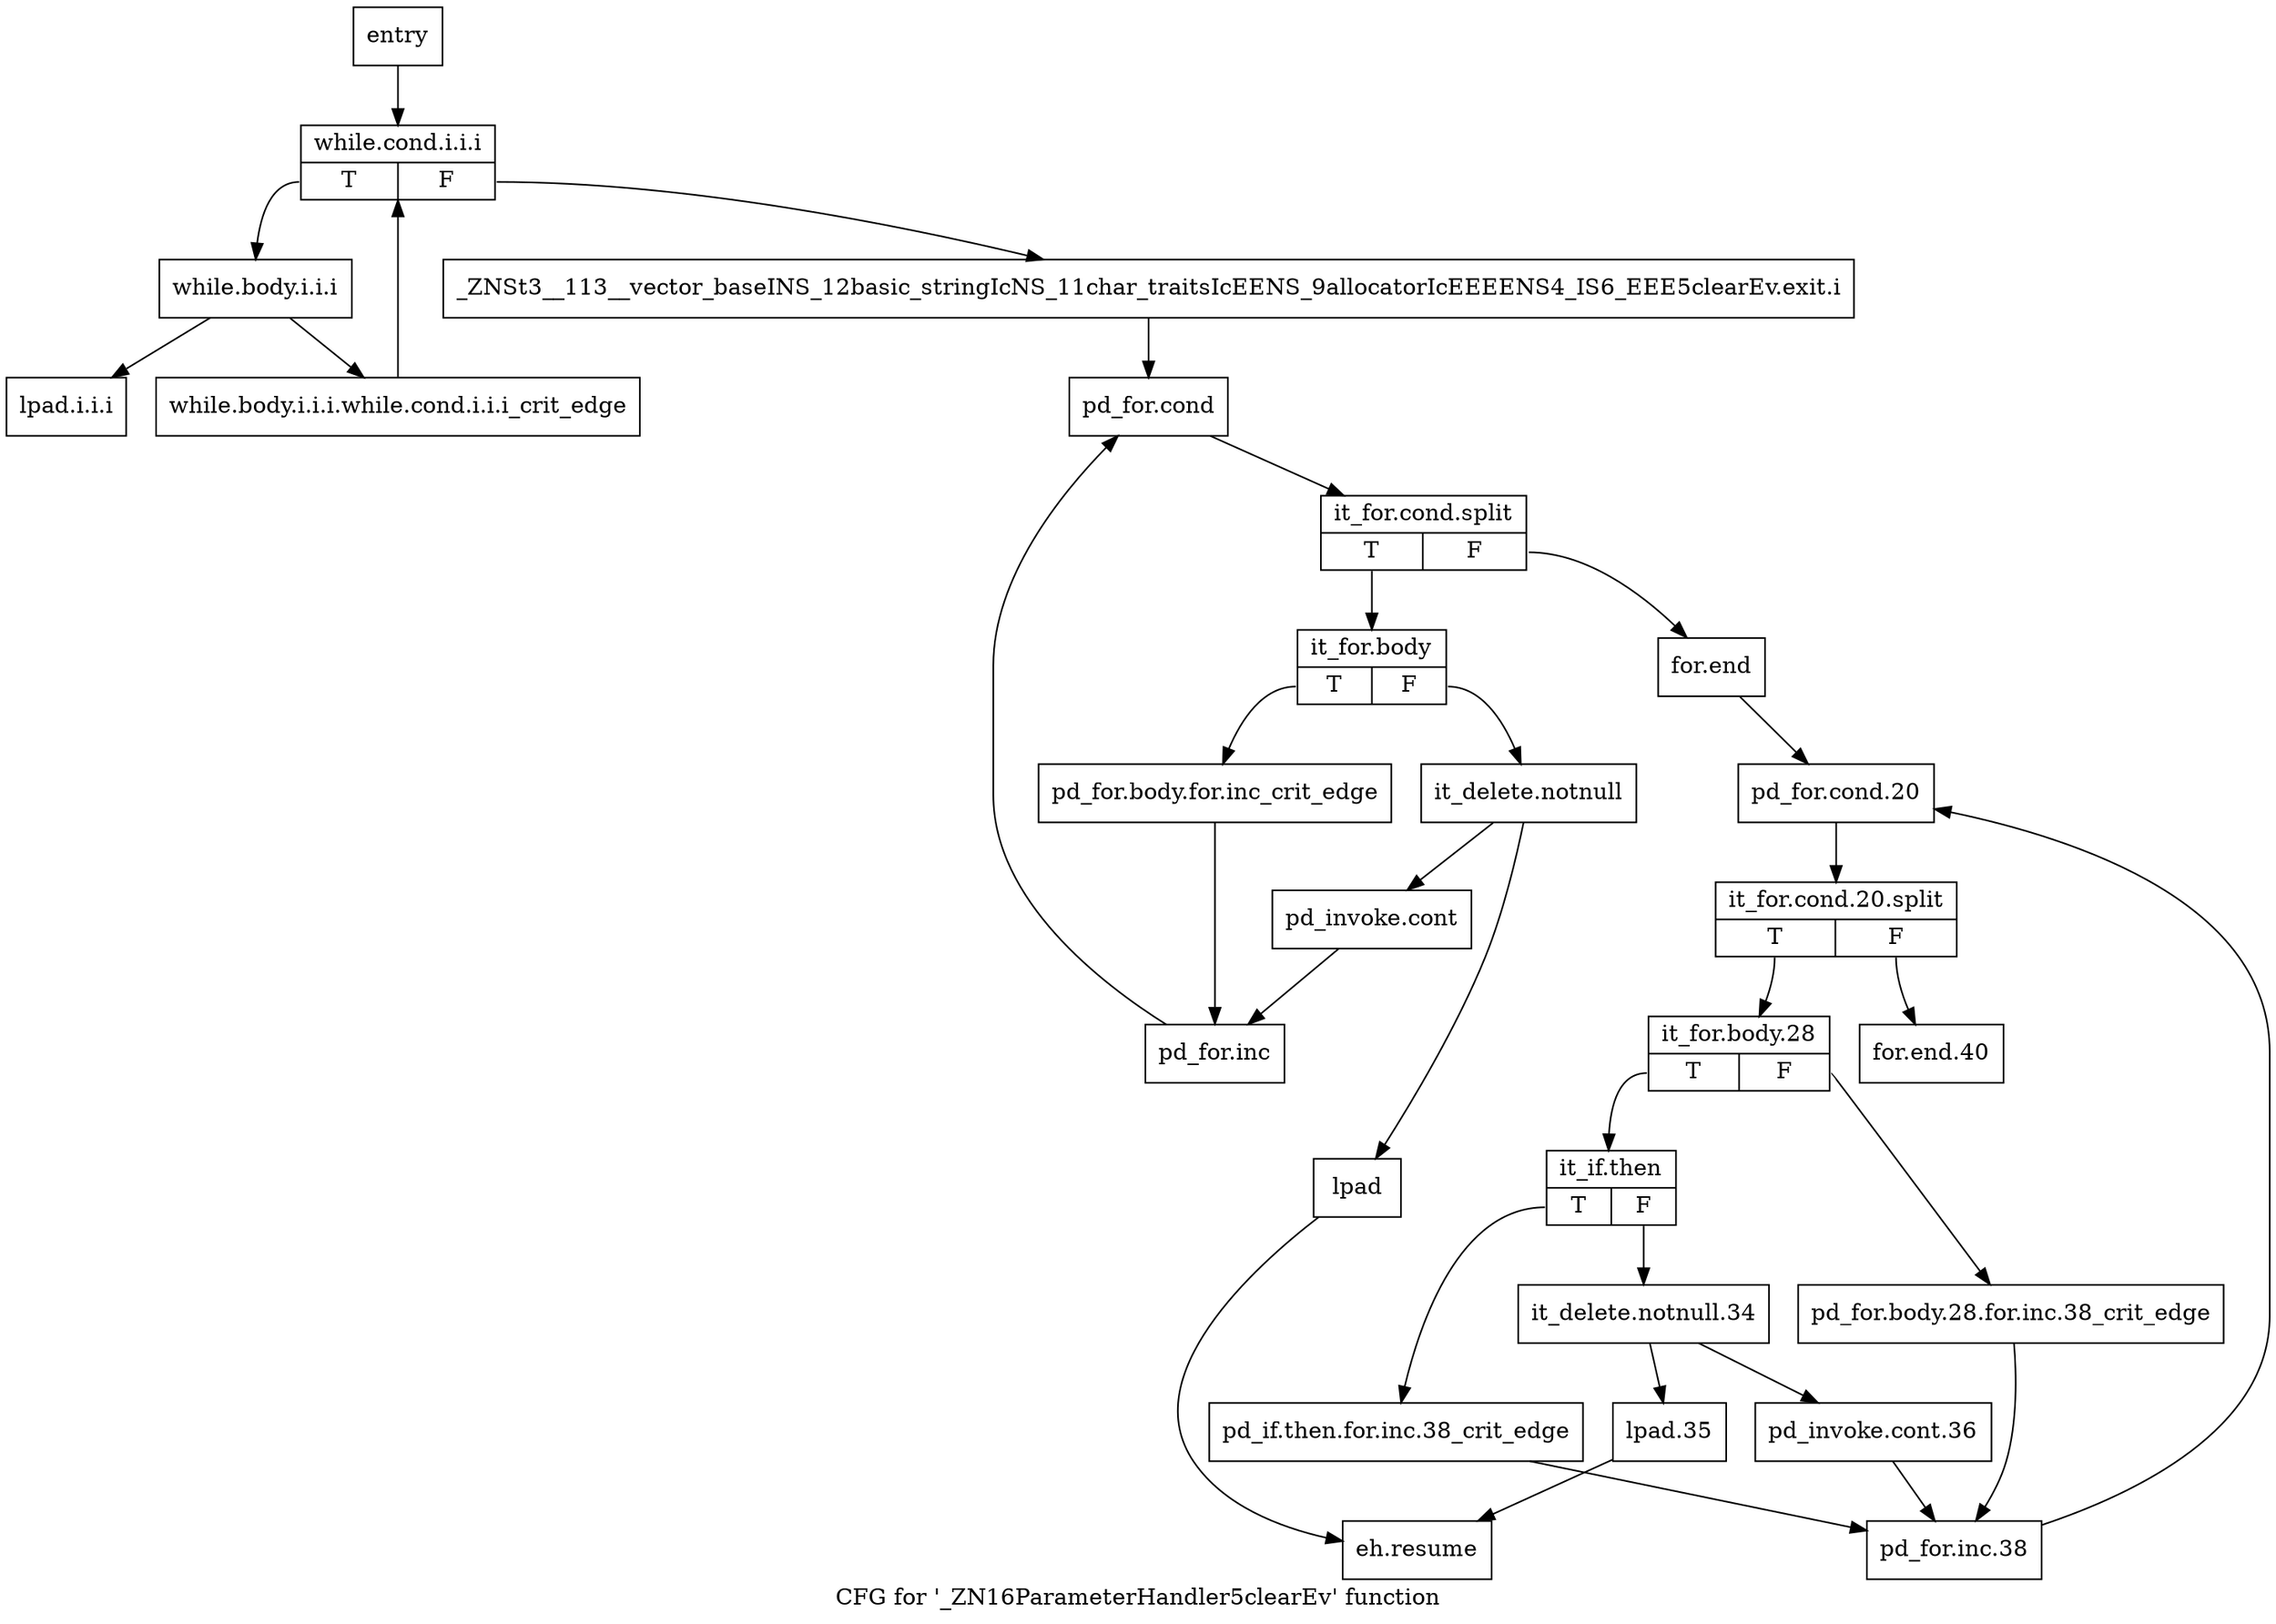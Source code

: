 digraph "CFG for '_ZN16ParameterHandler5clearEv' function" {
	label="CFG for '_ZN16ParameterHandler5clearEv' function";

	Node0x69c17b0 [shape=record,label="{entry}"];
	Node0x69c17b0 -> Node0x69c89b0;
	Node0x69c89b0 [shape=record,label="{while.cond.i.i.i|{<s0>T|<s1>F}}"];
	Node0x69c89b0:s0 -> Node0x69c8a00;
	Node0x69c89b0:s1 -> Node0x69c8af0;
	Node0x69c8a00 [shape=record,label="{while.body.i.i.i}"];
	Node0x69c8a00 -> Node0x69c8a50;
	Node0x69c8a00 -> Node0x69c8aa0;
	Node0x69c8a50 [shape=record,label="{while.body.i.i.i.while.cond.i.i.i_crit_edge}"];
	Node0x69c8a50 -> Node0x69c89b0;
	Node0x69c8aa0 [shape=record,label="{lpad.i.i.i}"];
	Node0x69c8af0 [shape=record,label="{_ZNSt3__113__vector_baseINS_12basic_stringIcNS_11char_traitsIcEENS_9allocatorIcEEEENS4_IS6_EEE5clearEv.exit.i}"];
	Node0x69c8af0 -> Node0x69c8b40;
	Node0x69c8b40 [shape=record,label="{pd_for.cond}"];
	Node0x69c8b40 -> Node0xafeb000;
	Node0xafeb000 [shape=record,label="{it_for.cond.split|{<s0>T|<s1>F}}"];
	Node0xafeb000:s0 -> Node0x69c8b90;
	Node0xafeb000:s1 -> Node0x69c8d70;
	Node0x69c8b90 [shape=record,label="{it_for.body|{<s0>T|<s1>F}}"];
	Node0x69c8b90:s0 -> Node0x69c8be0;
	Node0x69c8b90:s1 -> Node0x69c8c30;
	Node0x69c8be0 [shape=record,label="{pd_for.body.for.inc_crit_edge}"];
	Node0x69c8be0 -> Node0x69c8cd0;
	Node0x69c8c30 [shape=record,label="{it_delete.notnull}"];
	Node0x69c8c30 -> Node0x69c8c80;
	Node0x69c8c30 -> Node0x69c8d20;
	Node0x69c8c80 [shape=record,label="{pd_invoke.cont}"];
	Node0x69c8c80 -> Node0x69c8cd0;
	Node0x69c8cd0 [shape=record,label="{pd_for.inc}"];
	Node0x69c8cd0 -> Node0x69c8b40;
	Node0x69c8d20 [shape=record,label="{lpad}"];
	Node0x69c8d20 -> Node0x69cb0d0;
	Node0x69c8d70 [shape=record,label="{for.end}"];
	Node0x69c8d70 -> Node0x69cadb0;
	Node0x69cadb0 [shape=record,label="{pd_for.cond.20}"];
	Node0x69cadb0 -> Node0xb01d750;
	Node0xb01d750 [shape=record,label="{it_for.cond.20.split|{<s0>T|<s1>F}}"];
	Node0xb01d750:s0 -> Node0x69cae00;
	Node0xb01d750:s1 -> Node0x69cb080;
	Node0x69cae00 [shape=record,label="{it_for.body.28|{<s0>T|<s1>F}}"];
	Node0x69cae00:s0 -> Node0x69caea0;
	Node0x69cae00:s1 -> Node0x69cae50;
	Node0x69cae50 [shape=record,label="{pd_for.body.28.for.inc.38_crit_edge}"];
	Node0x69cae50 -> Node0x69cb030;
	Node0x69caea0 [shape=record,label="{it_if.then|{<s0>T|<s1>F}}"];
	Node0x69caea0:s0 -> Node0x69caef0;
	Node0x69caea0:s1 -> Node0x69caf40;
	Node0x69caef0 [shape=record,label="{pd_if.then.for.inc.38_crit_edge}"];
	Node0x69caef0 -> Node0x69cb030;
	Node0x69caf40 [shape=record,label="{it_delete.notnull.34}"];
	Node0x69caf40 -> Node0x69caf90;
	Node0x69caf40 -> Node0x69cafe0;
	Node0x69caf90 [shape=record,label="{pd_invoke.cont.36}"];
	Node0x69caf90 -> Node0x69cb030;
	Node0x69cafe0 [shape=record,label="{lpad.35}"];
	Node0x69cafe0 -> Node0x69cb0d0;
	Node0x69cb030 [shape=record,label="{pd_for.inc.38}"];
	Node0x69cb030 -> Node0x69cadb0;
	Node0x69cb080 [shape=record,label="{for.end.40}"];
	Node0x69cb0d0 [shape=record,label="{eh.resume}"];
}
